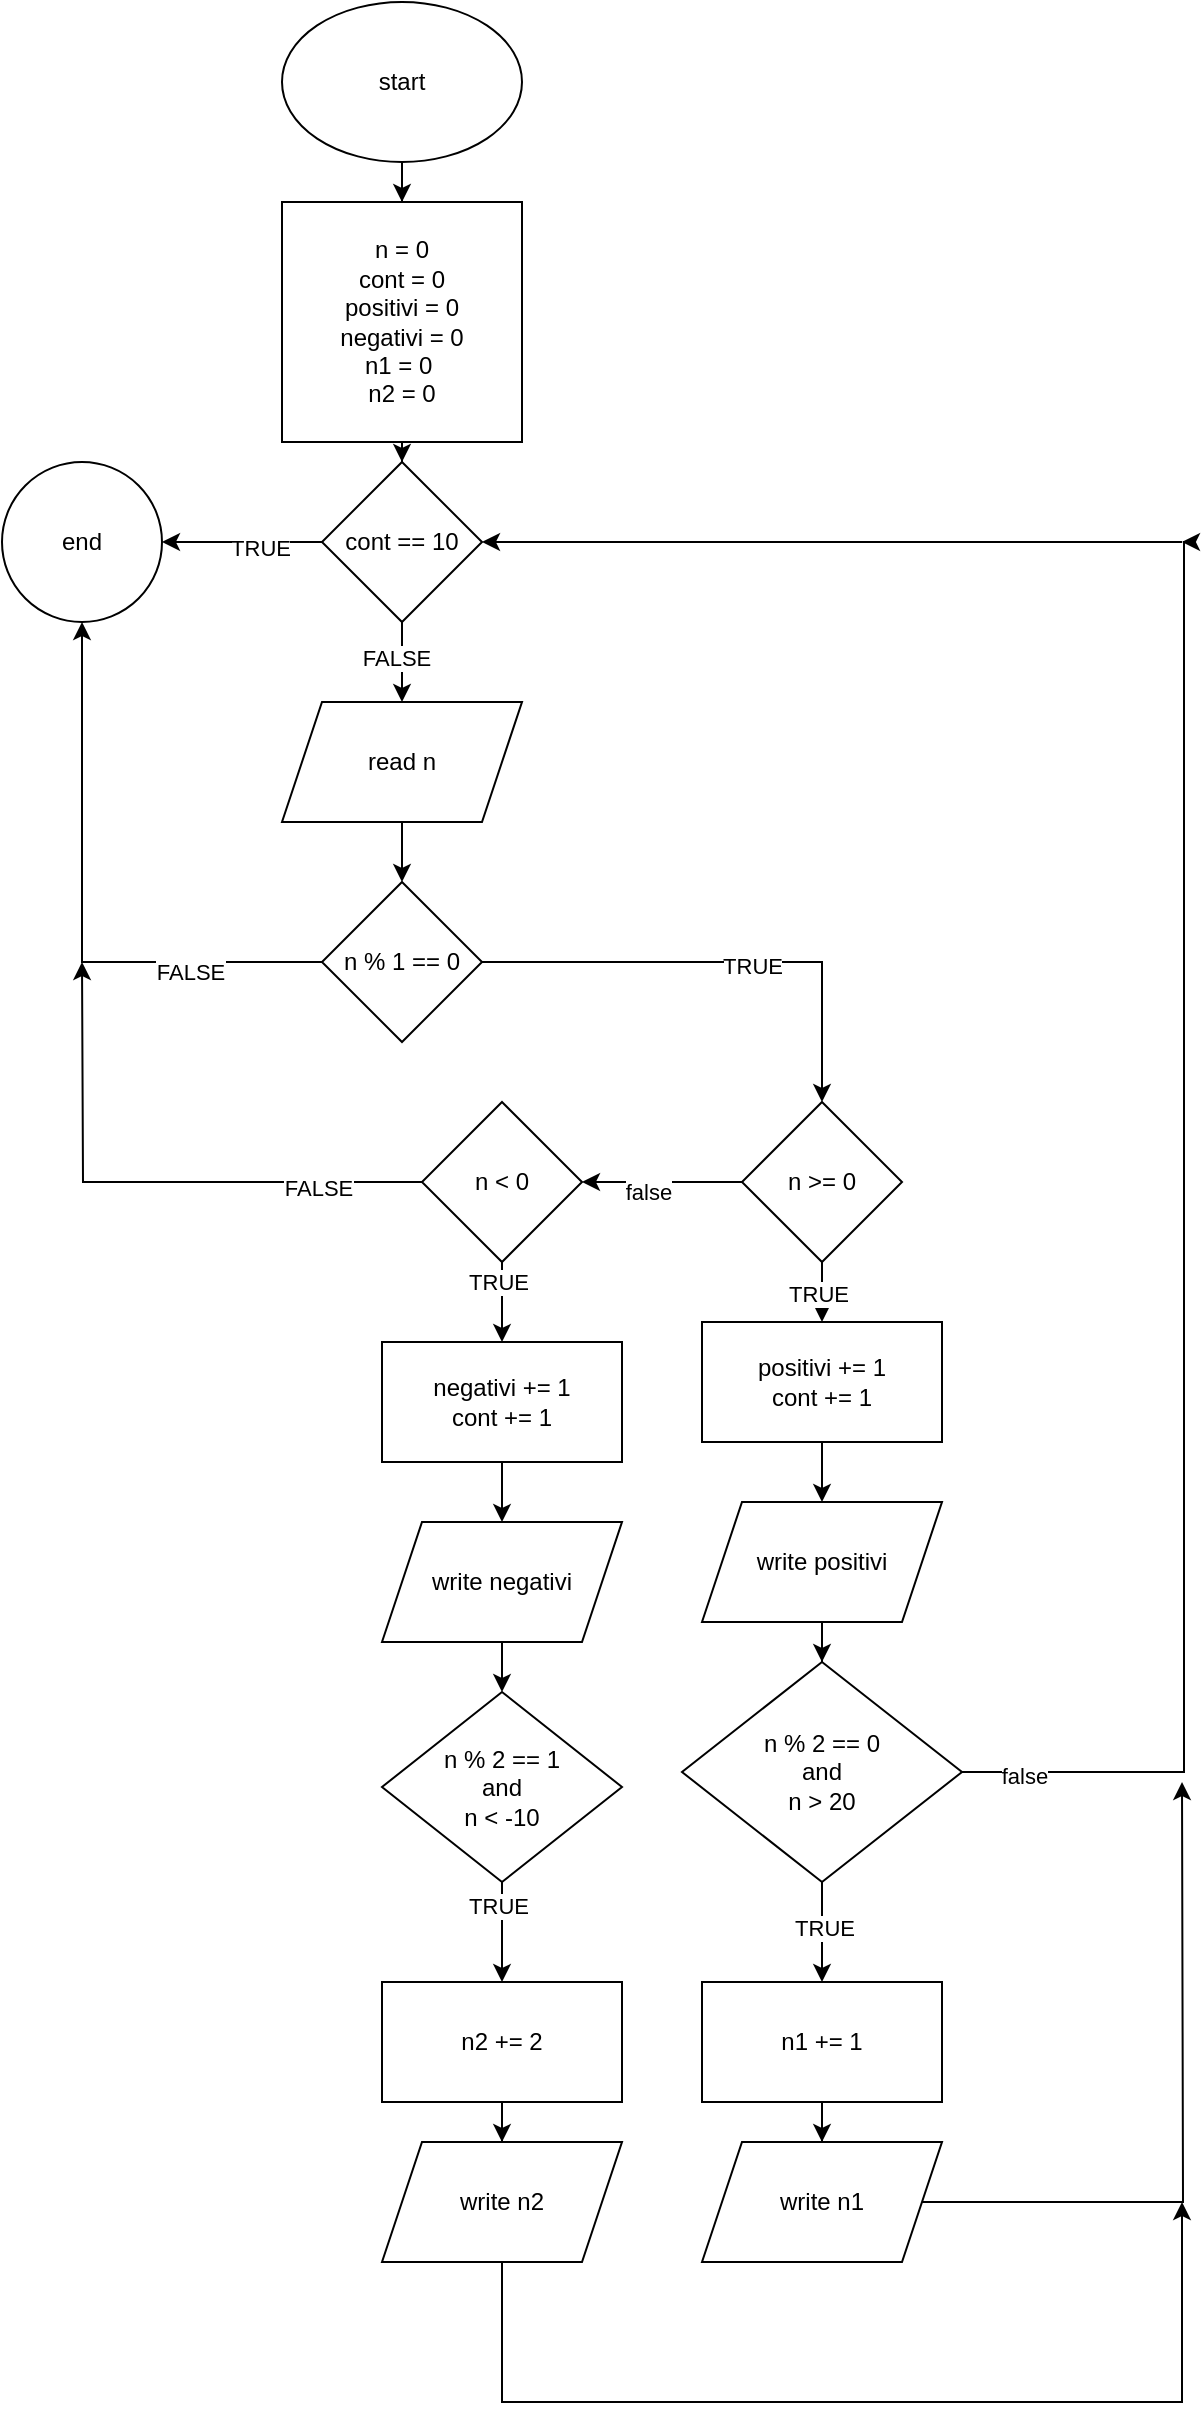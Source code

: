 <mxfile version="26.0.9">
  <diagram name="Page-1" id="RkF90wjPgFGl2Mg0vTXX">
    <mxGraphModel dx="1434" dy="795" grid="1" gridSize="10" guides="1" tooltips="1" connect="1" arrows="1" fold="1" page="1" pageScale="1" pageWidth="850" pageHeight="1100" math="0" shadow="0">
      <root>
        <mxCell id="0" />
        <mxCell id="1" parent="0" />
        <mxCell id="ziLnGoJ24FC2PY66gD3r-3" value="" style="edgeStyle=orthogonalEdgeStyle;rounded=0;orthogonalLoop=1;jettySize=auto;html=1;" edge="1" parent="1" source="ziLnGoJ24FC2PY66gD3r-1" target="ziLnGoJ24FC2PY66gD3r-2">
          <mxGeometry relative="1" as="geometry" />
        </mxCell>
        <mxCell id="ziLnGoJ24FC2PY66gD3r-1" value="start" style="ellipse;whiteSpace=wrap;html=1;" vertex="1" parent="1">
          <mxGeometry x="350" y="10" width="120" height="80" as="geometry" />
        </mxCell>
        <mxCell id="ziLnGoJ24FC2PY66gD3r-5" value="" style="edgeStyle=orthogonalEdgeStyle;rounded=0;orthogonalLoop=1;jettySize=auto;html=1;" edge="1" parent="1" source="ziLnGoJ24FC2PY66gD3r-2" target="ziLnGoJ24FC2PY66gD3r-4">
          <mxGeometry relative="1" as="geometry" />
        </mxCell>
        <mxCell id="ziLnGoJ24FC2PY66gD3r-2" value="&lt;div&gt;n = 0&lt;/div&gt;&lt;div&gt;cont = 0&lt;/div&gt;&lt;div&gt;positivi = 0&lt;/div&gt;&lt;div&gt;negativi = 0&lt;/div&gt;&lt;div&gt;n1 = 0&amp;nbsp;&lt;/div&gt;&lt;div&gt;n2 = 0 &lt;br&gt;&lt;/div&gt;" style="whiteSpace=wrap;html=1;" vertex="1" parent="1">
          <mxGeometry x="350" y="110" width="120" height="120" as="geometry" />
        </mxCell>
        <mxCell id="ziLnGoJ24FC2PY66gD3r-7" value="" style="edgeStyle=orthogonalEdgeStyle;rounded=0;orthogonalLoop=1;jettySize=auto;html=1;" edge="1" parent="1" source="ziLnGoJ24FC2PY66gD3r-4" target="ziLnGoJ24FC2PY66gD3r-6">
          <mxGeometry relative="1" as="geometry" />
        </mxCell>
        <mxCell id="ziLnGoJ24FC2PY66gD3r-8" value="FALSE" style="edgeLabel;html=1;align=center;verticalAlign=middle;resizable=0;points=[];" vertex="1" connectable="0" parent="ziLnGoJ24FC2PY66gD3r-7">
          <mxGeometry x="-0.089" y="-3" relative="1" as="geometry">
            <mxPoint as="offset" />
          </mxGeometry>
        </mxCell>
        <mxCell id="ziLnGoJ24FC2PY66gD3r-20" value="" style="edgeStyle=orthogonalEdgeStyle;rounded=0;orthogonalLoop=1;jettySize=auto;html=1;" edge="1" parent="1" source="ziLnGoJ24FC2PY66gD3r-4" target="ziLnGoJ24FC2PY66gD3r-19">
          <mxGeometry relative="1" as="geometry" />
        </mxCell>
        <mxCell id="ziLnGoJ24FC2PY66gD3r-21" value="TRUE" style="edgeLabel;html=1;align=center;verticalAlign=middle;resizable=0;points=[];" vertex="1" connectable="0" parent="ziLnGoJ24FC2PY66gD3r-20">
          <mxGeometry x="-0.225" y="3" relative="1" as="geometry">
            <mxPoint as="offset" />
          </mxGeometry>
        </mxCell>
        <mxCell id="ziLnGoJ24FC2PY66gD3r-4" value="cont == 10" style="rhombus;whiteSpace=wrap;html=1;" vertex="1" parent="1">
          <mxGeometry x="370" y="240" width="80" height="80" as="geometry" />
        </mxCell>
        <mxCell id="ziLnGoJ24FC2PY66gD3r-10" value="" style="edgeStyle=orthogonalEdgeStyle;rounded=0;orthogonalLoop=1;jettySize=auto;html=1;" edge="1" parent="1" source="ziLnGoJ24FC2PY66gD3r-6" target="ziLnGoJ24FC2PY66gD3r-9">
          <mxGeometry relative="1" as="geometry" />
        </mxCell>
        <mxCell id="ziLnGoJ24FC2PY66gD3r-6" value="read n" style="shape=parallelogram;perimeter=parallelogramPerimeter;whiteSpace=wrap;html=1;fixedSize=1;" vertex="1" parent="1">
          <mxGeometry x="350" y="360" width="120" height="60" as="geometry" />
        </mxCell>
        <mxCell id="ziLnGoJ24FC2PY66gD3r-12" value="" style="edgeStyle=orthogonalEdgeStyle;rounded=0;orthogonalLoop=1;jettySize=auto;html=1;" edge="1" parent="1" source="ziLnGoJ24FC2PY66gD3r-9" target="ziLnGoJ24FC2PY66gD3r-11">
          <mxGeometry relative="1" as="geometry" />
        </mxCell>
        <mxCell id="ziLnGoJ24FC2PY66gD3r-18" value="TRUE" style="edgeLabel;html=1;align=center;verticalAlign=middle;resizable=0;points=[];" vertex="1" connectable="0" parent="ziLnGoJ24FC2PY66gD3r-12">
          <mxGeometry x="0.125" y="-2" relative="1" as="geometry">
            <mxPoint as="offset" />
          </mxGeometry>
        </mxCell>
        <mxCell id="ziLnGoJ24FC2PY66gD3r-22" style="edgeStyle=orthogonalEdgeStyle;rounded=0;orthogonalLoop=1;jettySize=auto;html=1;entryX=0.5;entryY=1;entryDx=0;entryDy=0;" edge="1" parent="1" source="ziLnGoJ24FC2PY66gD3r-9" target="ziLnGoJ24FC2PY66gD3r-19">
          <mxGeometry relative="1" as="geometry">
            <mxPoint x="260" y="390" as="targetPoint" />
          </mxGeometry>
        </mxCell>
        <mxCell id="ziLnGoJ24FC2PY66gD3r-23" value="FALSE" style="edgeLabel;html=1;align=center;verticalAlign=middle;resizable=0;points=[];" vertex="1" connectable="0" parent="ziLnGoJ24FC2PY66gD3r-22">
          <mxGeometry x="-0.545" y="5" relative="1" as="geometry">
            <mxPoint as="offset" />
          </mxGeometry>
        </mxCell>
        <mxCell id="ziLnGoJ24FC2PY66gD3r-9" value="n % 1 == 0" style="rhombus;whiteSpace=wrap;html=1;" vertex="1" parent="1">
          <mxGeometry x="370" y="450" width="80" height="80" as="geometry" />
        </mxCell>
        <mxCell id="ziLnGoJ24FC2PY66gD3r-14" value="" style="edgeStyle=orthogonalEdgeStyle;rounded=0;orthogonalLoop=1;jettySize=auto;html=1;" edge="1" parent="1" source="ziLnGoJ24FC2PY66gD3r-11" target="ziLnGoJ24FC2PY66gD3r-13">
          <mxGeometry relative="1" as="geometry" />
        </mxCell>
        <mxCell id="ziLnGoJ24FC2PY66gD3r-17" value="TRUE" style="edgeLabel;html=1;align=center;verticalAlign=middle;resizable=0;points=[];" vertex="1" connectable="0" parent="ziLnGoJ24FC2PY66gD3r-14">
          <mxGeometry x="0.44" y="-2" relative="1" as="geometry">
            <mxPoint as="offset" />
          </mxGeometry>
        </mxCell>
        <mxCell id="ziLnGoJ24FC2PY66gD3r-46" value="" style="edgeStyle=orthogonalEdgeStyle;rounded=0;orthogonalLoop=1;jettySize=auto;html=1;" edge="1" parent="1" source="ziLnGoJ24FC2PY66gD3r-11" target="ziLnGoJ24FC2PY66gD3r-45">
          <mxGeometry relative="1" as="geometry" />
        </mxCell>
        <mxCell id="ziLnGoJ24FC2PY66gD3r-48" value="false" style="edgeLabel;html=1;align=center;verticalAlign=middle;resizable=0;points=[];" vertex="1" connectable="0" parent="ziLnGoJ24FC2PY66gD3r-46">
          <mxGeometry x="0.175" y="5" relative="1" as="geometry">
            <mxPoint as="offset" />
          </mxGeometry>
        </mxCell>
        <mxCell id="ziLnGoJ24FC2PY66gD3r-11" value="n &amp;gt;= 0" style="rhombus;whiteSpace=wrap;html=1;" vertex="1" parent="1">
          <mxGeometry x="580" y="560" width="80" height="80" as="geometry" />
        </mxCell>
        <mxCell id="ziLnGoJ24FC2PY66gD3r-16" value="" style="edgeStyle=orthogonalEdgeStyle;rounded=0;orthogonalLoop=1;jettySize=auto;html=1;" edge="1" parent="1" source="ziLnGoJ24FC2PY66gD3r-13" target="ziLnGoJ24FC2PY66gD3r-15">
          <mxGeometry relative="1" as="geometry" />
        </mxCell>
        <mxCell id="ziLnGoJ24FC2PY66gD3r-13" value="&lt;div&gt;positivi += 1&lt;/div&gt;&lt;div&gt;cont += 1&lt;br&gt;&lt;/div&gt;" style="whiteSpace=wrap;html=1;" vertex="1" parent="1">
          <mxGeometry x="560" y="670" width="120" height="60" as="geometry" />
        </mxCell>
        <mxCell id="ziLnGoJ24FC2PY66gD3r-34" value="" style="edgeStyle=orthogonalEdgeStyle;rounded=0;orthogonalLoop=1;jettySize=auto;html=1;" edge="1" parent="1" source="ziLnGoJ24FC2PY66gD3r-15" target="ziLnGoJ24FC2PY66gD3r-33">
          <mxGeometry relative="1" as="geometry" />
        </mxCell>
        <mxCell id="ziLnGoJ24FC2PY66gD3r-15" value="write positivi" style="shape=parallelogram;perimeter=parallelogramPerimeter;whiteSpace=wrap;html=1;fixedSize=1;" vertex="1" parent="1">
          <mxGeometry x="560" y="760" width="120" height="60" as="geometry" />
        </mxCell>
        <mxCell id="ziLnGoJ24FC2PY66gD3r-19" value="end" style="ellipse;whiteSpace=wrap;html=1;" vertex="1" parent="1">
          <mxGeometry x="210" y="240" width="80" height="80" as="geometry" />
        </mxCell>
        <mxCell id="ziLnGoJ24FC2PY66gD3r-27" value="" style="edgeStyle=orthogonalEdgeStyle;rounded=0;orthogonalLoop=1;jettySize=auto;html=1;" edge="1" parent="1" source="ziLnGoJ24FC2PY66gD3r-24" target="ziLnGoJ24FC2PY66gD3r-26">
          <mxGeometry relative="1" as="geometry" />
        </mxCell>
        <mxCell id="ziLnGoJ24FC2PY66gD3r-24" value="&lt;div&gt;negativi += 1&lt;/div&gt;&lt;div&gt;cont += 1&lt;br&gt;&lt;/div&gt;" style="whiteSpace=wrap;html=1;" vertex="1" parent="1">
          <mxGeometry x="400" y="680" width="120" height="60" as="geometry" />
        </mxCell>
        <mxCell id="ziLnGoJ24FC2PY66gD3r-51" value="" style="edgeStyle=orthogonalEdgeStyle;rounded=0;orthogonalLoop=1;jettySize=auto;html=1;" edge="1" parent="1" source="ziLnGoJ24FC2PY66gD3r-26" target="ziLnGoJ24FC2PY66gD3r-50">
          <mxGeometry relative="1" as="geometry" />
        </mxCell>
        <mxCell id="ziLnGoJ24FC2PY66gD3r-26" value="write negativi" style="shape=parallelogram;perimeter=parallelogramPerimeter;whiteSpace=wrap;html=1;fixedSize=1;" vertex="1" parent="1">
          <mxGeometry x="400" y="770" width="120" height="60" as="geometry" />
        </mxCell>
        <mxCell id="ziLnGoJ24FC2PY66gD3r-36" value="" style="edgeStyle=orthogonalEdgeStyle;rounded=0;orthogonalLoop=1;jettySize=auto;html=1;" edge="1" parent="1" source="ziLnGoJ24FC2PY66gD3r-33" target="ziLnGoJ24FC2PY66gD3r-35">
          <mxGeometry relative="1" as="geometry" />
        </mxCell>
        <mxCell id="ziLnGoJ24FC2PY66gD3r-37" value="TRUE" style="edgeLabel;html=1;align=center;verticalAlign=middle;resizable=0;points=[];" vertex="1" connectable="0" parent="ziLnGoJ24FC2PY66gD3r-36">
          <mxGeometry x="-0.08" y="1" relative="1" as="geometry">
            <mxPoint as="offset" />
          </mxGeometry>
        </mxCell>
        <mxCell id="ziLnGoJ24FC2PY66gD3r-42" style="edgeStyle=orthogonalEdgeStyle;rounded=0;orthogonalLoop=1;jettySize=auto;html=1;exitX=1;exitY=0.5;exitDx=0;exitDy=0;" edge="1" parent="1" source="ziLnGoJ24FC2PY66gD3r-33">
          <mxGeometry relative="1" as="geometry">
            <mxPoint x="800" y="280" as="targetPoint" />
            <mxPoint x="710" y="895" as="sourcePoint" />
            <Array as="points">
              <mxPoint x="801" y="895" />
            </Array>
          </mxGeometry>
        </mxCell>
        <mxCell id="ziLnGoJ24FC2PY66gD3r-43" value="false" style="edgeLabel;html=1;align=center;verticalAlign=middle;resizable=0;points=[];" vertex="1" connectable="0" parent="ziLnGoJ24FC2PY66gD3r-42">
          <mxGeometry x="-0.915" y="-2" relative="1" as="geometry">
            <mxPoint as="offset" />
          </mxGeometry>
        </mxCell>
        <mxCell id="ziLnGoJ24FC2PY66gD3r-33" value="&lt;div&gt;n % 2 == 0 &lt;br&gt;&lt;/div&gt;&lt;div&gt;and &lt;br&gt;&lt;/div&gt;&lt;div&gt;n &amp;gt; 20&lt;br&gt;&lt;/div&gt;" style="rhombus;whiteSpace=wrap;html=1;" vertex="1" parent="1">
          <mxGeometry x="550" y="840" width="140" height="110" as="geometry" />
        </mxCell>
        <mxCell id="ziLnGoJ24FC2PY66gD3r-39" value="" style="edgeStyle=orthogonalEdgeStyle;rounded=0;orthogonalLoop=1;jettySize=auto;html=1;" edge="1" parent="1" source="ziLnGoJ24FC2PY66gD3r-35" target="ziLnGoJ24FC2PY66gD3r-38">
          <mxGeometry relative="1" as="geometry" />
        </mxCell>
        <mxCell id="ziLnGoJ24FC2PY66gD3r-35" value="n1 += 1" style="whiteSpace=wrap;html=1;" vertex="1" parent="1">
          <mxGeometry x="560" y="1000" width="120" height="60" as="geometry" />
        </mxCell>
        <mxCell id="ziLnGoJ24FC2PY66gD3r-44" style="edgeStyle=orthogonalEdgeStyle;rounded=0;orthogonalLoop=1;jettySize=auto;html=1;" edge="1" parent="1" source="ziLnGoJ24FC2PY66gD3r-38">
          <mxGeometry relative="1" as="geometry">
            <mxPoint x="800" y="900" as="targetPoint" />
          </mxGeometry>
        </mxCell>
        <mxCell id="ziLnGoJ24FC2PY66gD3r-38" value="write n1" style="shape=parallelogram;perimeter=parallelogramPerimeter;whiteSpace=wrap;html=1;fixedSize=1;" vertex="1" parent="1">
          <mxGeometry x="560" y="1080" width="120" height="60" as="geometry" />
        </mxCell>
        <mxCell id="ziLnGoJ24FC2PY66gD3r-41" value="" style="endArrow=classic;html=1;rounded=0;entryX=1;entryY=0.5;entryDx=0;entryDy=0;" edge="1" parent="1" target="ziLnGoJ24FC2PY66gD3r-4">
          <mxGeometry width="50" height="50" relative="1" as="geometry">
            <mxPoint x="800" y="280" as="sourcePoint" />
            <mxPoint x="770" y="230" as="targetPoint" />
          </mxGeometry>
        </mxCell>
        <mxCell id="ziLnGoJ24FC2PY66gD3r-47" value="" style="edgeStyle=orthogonalEdgeStyle;rounded=0;orthogonalLoop=1;jettySize=auto;html=1;" edge="1" parent="1" source="ziLnGoJ24FC2PY66gD3r-45" target="ziLnGoJ24FC2PY66gD3r-24">
          <mxGeometry relative="1" as="geometry" />
        </mxCell>
        <mxCell id="ziLnGoJ24FC2PY66gD3r-49" value="TRUE" style="edgeLabel;html=1;align=center;verticalAlign=middle;resizable=0;points=[];" vertex="1" connectable="0" parent="ziLnGoJ24FC2PY66gD3r-47">
          <mxGeometry x="-0.5" y="-2" relative="1" as="geometry">
            <mxPoint as="offset" />
          </mxGeometry>
        </mxCell>
        <mxCell id="ziLnGoJ24FC2PY66gD3r-57" style="edgeStyle=orthogonalEdgeStyle;rounded=0;orthogonalLoop=1;jettySize=auto;html=1;" edge="1" parent="1" source="ziLnGoJ24FC2PY66gD3r-45">
          <mxGeometry relative="1" as="geometry">
            <mxPoint x="250" y="490" as="targetPoint" />
          </mxGeometry>
        </mxCell>
        <mxCell id="ziLnGoJ24FC2PY66gD3r-58" value="FALSE" style="edgeLabel;html=1;align=center;verticalAlign=middle;resizable=0;points=[];" vertex="1" connectable="0" parent="ziLnGoJ24FC2PY66gD3r-57">
          <mxGeometry x="-0.628" y="3" relative="1" as="geometry">
            <mxPoint as="offset" />
          </mxGeometry>
        </mxCell>
        <mxCell id="ziLnGoJ24FC2PY66gD3r-45" value="n &amp;lt; 0 " style="rhombus;whiteSpace=wrap;html=1;" vertex="1" parent="1">
          <mxGeometry x="420" y="560" width="80" height="80" as="geometry" />
        </mxCell>
        <mxCell id="ziLnGoJ24FC2PY66gD3r-53" value="" style="edgeStyle=orthogonalEdgeStyle;rounded=0;orthogonalLoop=1;jettySize=auto;html=1;" edge="1" parent="1" source="ziLnGoJ24FC2PY66gD3r-50" target="ziLnGoJ24FC2PY66gD3r-52">
          <mxGeometry relative="1" as="geometry" />
        </mxCell>
        <mxCell id="ziLnGoJ24FC2PY66gD3r-56" value="TRUE" style="edgeLabel;html=1;align=center;verticalAlign=middle;resizable=0;points=[];" vertex="1" connectable="0" parent="ziLnGoJ24FC2PY66gD3r-53">
          <mxGeometry x="-0.52" y="-2" relative="1" as="geometry">
            <mxPoint as="offset" />
          </mxGeometry>
        </mxCell>
        <mxCell id="ziLnGoJ24FC2PY66gD3r-50" value="&lt;div&gt;n % 2 == 1&lt;/div&gt;&lt;div&gt;and &lt;br&gt;&lt;/div&gt;&lt;div&gt;n &amp;lt; -10&lt;br&gt;&lt;/div&gt;" style="rhombus;whiteSpace=wrap;html=1;" vertex="1" parent="1">
          <mxGeometry x="400" y="855" width="120" height="95" as="geometry" />
        </mxCell>
        <mxCell id="ziLnGoJ24FC2PY66gD3r-55" value="" style="edgeStyle=orthogonalEdgeStyle;rounded=0;orthogonalLoop=1;jettySize=auto;html=1;" edge="1" parent="1" source="ziLnGoJ24FC2PY66gD3r-52" target="ziLnGoJ24FC2PY66gD3r-54">
          <mxGeometry relative="1" as="geometry" />
        </mxCell>
        <mxCell id="ziLnGoJ24FC2PY66gD3r-52" value="n2 += 2" style="whiteSpace=wrap;html=1;" vertex="1" parent="1">
          <mxGeometry x="400" y="1000" width="120" height="60" as="geometry" />
        </mxCell>
        <mxCell id="ziLnGoJ24FC2PY66gD3r-59" style="edgeStyle=orthogonalEdgeStyle;rounded=0;orthogonalLoop=1;jettySize=auto;html=1;" edge="1" parent="1" source="ziLnGoJ24FC2PY66gD3r-54">
          <mxGeometry relative="1" as="geometry">
            <mxPoint x="800" y="1110" as="targetPoint" />
            <Array as="points">
              <mxPoint x="460" y="1210" />
              <mxPoint x="800" y="1210" />
            </Array>
          </mxGeometry>
        </mxCell>
        <mxCell id="ziLnGoJ24FC2PY66gD3r-54" value="write n2" style="shape=parallelogram;perimeter=parallelogramPerimeter;whiteSpace=wrap;html=1;fixedSize=1;" vertex="1" parent="1">
          <mxGeometry x="400" y="1080" width="120" height="60" as="geometry" />
        </mxCell>
      </root>
    </mxGraphModel>
  </diagram>
</mxfile>
